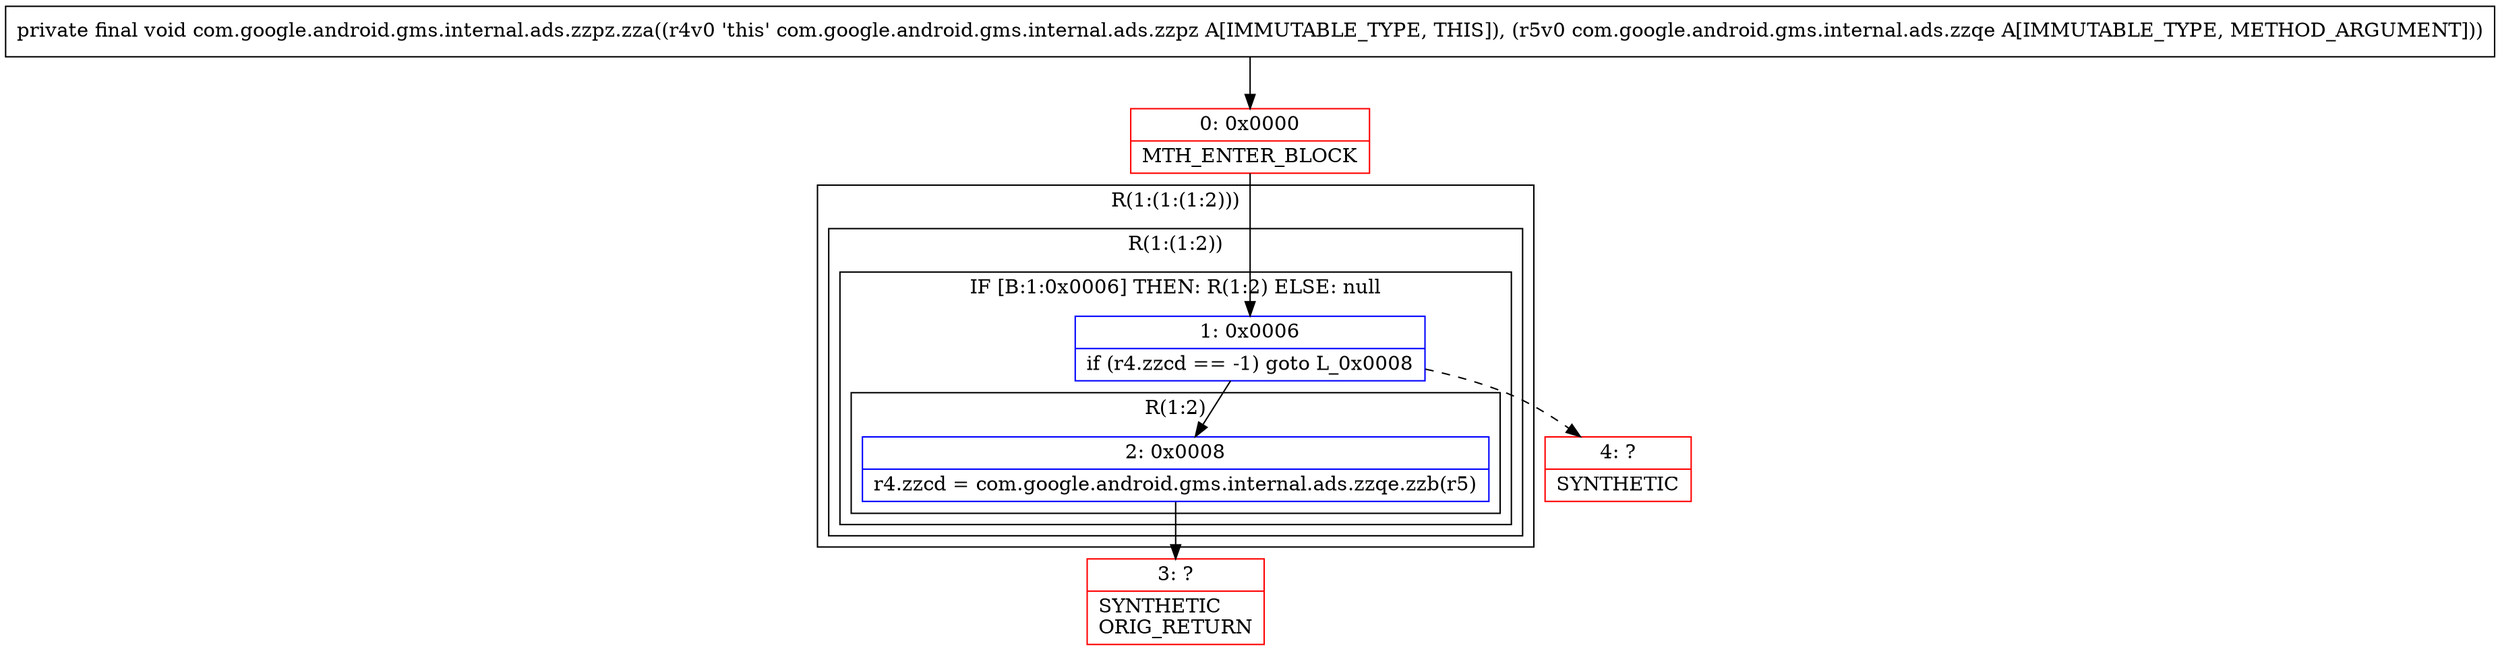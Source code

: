 digraph "CFG forcom.google.android.gms.internal.ads.zzpz.zza(Lcom\/google\/android\/gms\/internal\/ads\/zzqe;)V" {
subgraph cluster_Region_469266927 {
label = "R(1:(1:(1:2)))";
node [shape=record,color=blue];
subgraph cluster_Region_1281459075 {
label = "R(1:(1:2))";
node [shape=record,color=blue];
subgraph cluster_IfRegion_471414292 {
label = "IF [B:1:0x0006] THEN: R(1:2) ELSE: null";
node [shape=record,color=blue];
Node_1 [shape=record,label="{1\:\ 0x0006|if (r4.zzcd == \-1) goto L_0x0008\l}"];
subgraph cluster_Region_1472642156 {
label = "R(1:2)";
node [shape=record,color=blue];
Node_2 [shape=record,label="{2\:\ 0x0008|r4.zzcd = com.google.android.gms.internal.ads.zzqe.zzb(r5)\l}"];
}
}
}
}
Node_0 [shape=record,color=red,label="{0\:\ 0x0000|MTH_ENTER_BLOCK\l}"];
Node_3 [shape=record,color=red,label="{3\:\ ?|SYNTHETIC\lORIG_RETURN\l}"];
Node_4 [shape=record,color=red,label="{4\:\ ?|SYNTHETIC\l}"];
MethodNode[shape=record,label="{private final void com.google.android.gms.internal.ads.zzpz.zza((r4v0 'this' com.google.android.gms.internal.ads.zzpz A[IMMUTABLE_TYPE, THIS]), (r5v0 com.google.android.gms.internal.ads.zzqe A[IMMUTABLE_TYPE, METHOD_ARGUMENT])) }"];
MethodNode -> Node_0;
Node_1 -> Node_2;
Node_1 -> Node_4[style=dashed];
Node_2 -> Node_3;
Node_0 -> Node_1;
}


